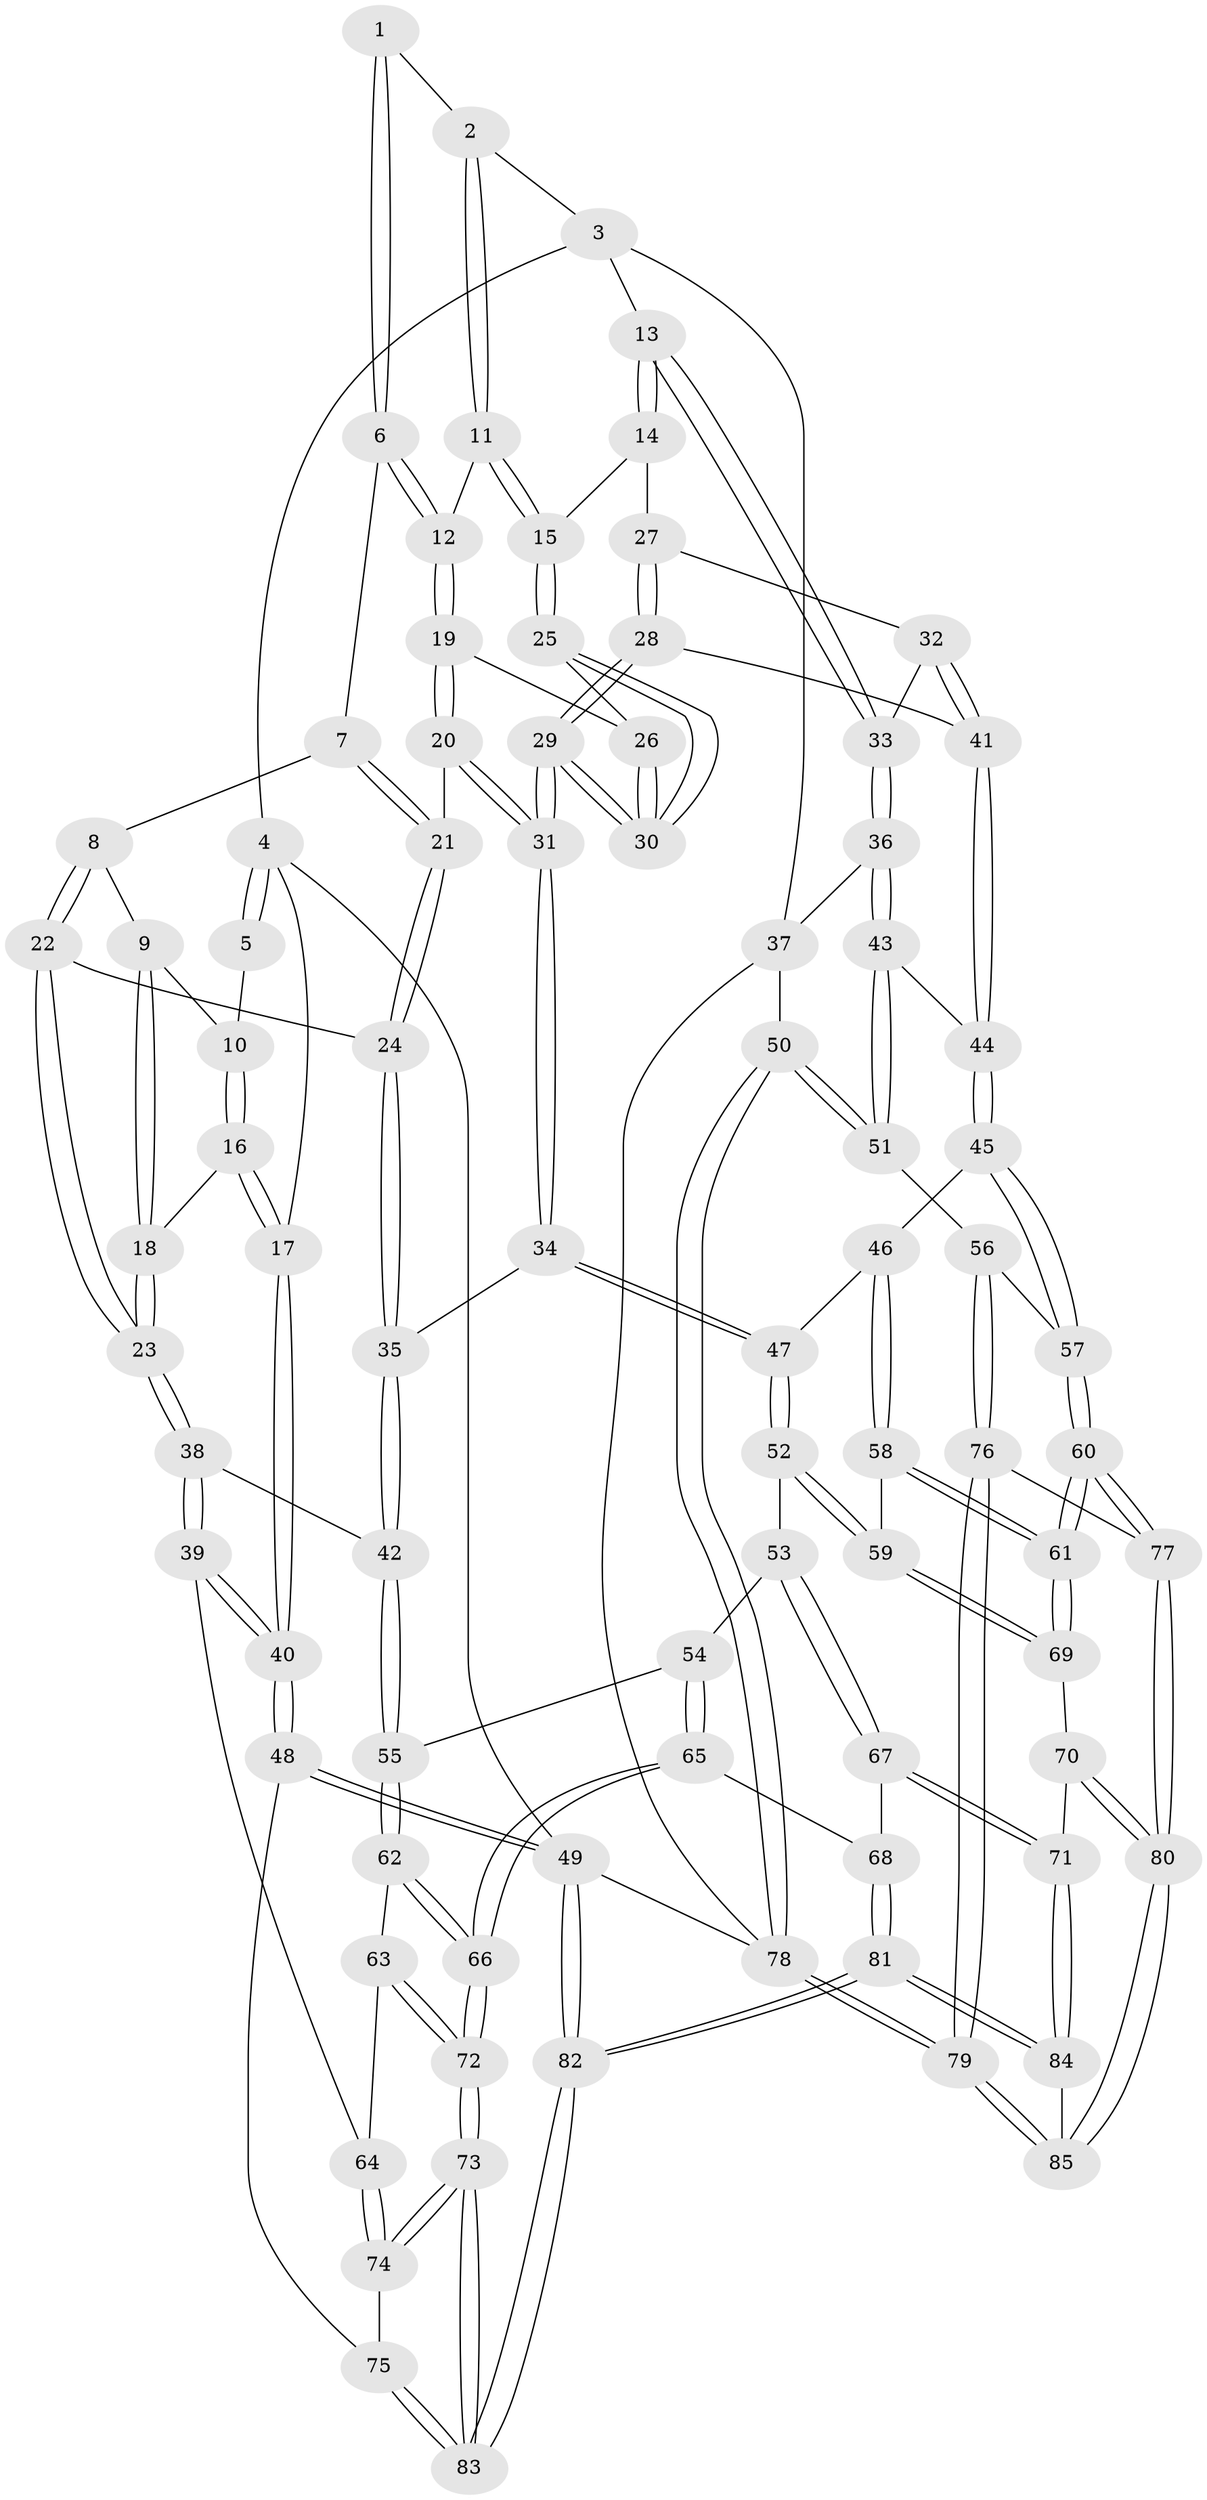 // Generated by graph-tools (version 1.1) at 2025/17/03/09/25 04:17:18]
// undirected, 85 vertices, 209 edges
graph export_dot {
graph [start="1"]
  node [color=gray90,style=filled];
  1 [pos="+0.4211841154394861+0"];
  2 [pos="+0.5552412019669658+0"];
  3 [pos="+0.7874596373256407+0"];
  4 [pos="+0+0"];
  5 [pos="+0.15548041426497122+0"];
  6 [pos="+0.35671245650898914+0.07205176410485435"];
  7 [pos="+0.31763281534092047+0.10404956293933454"];
  8 [pos="+0.2862901802108208+0.11167370335220084"];
  9 [pos="+0.26727863658221024+0.09851515136158659"];
  10 [pos="+0.23272812450940736+0.06734694279395494"];
  11 [pos="+0.5751119463317833+0.029030156499742533"];
  12 [pos="+0.4340868058909417+0.13696145068078752"];
  13 [pos="+0.859557704537053+0.15143849634710002"];
  14 [pos="+0.6413474166914765+0.13982167812140758"];
  15 [pos="+0.6166143641736745+0.1284204915102256"];
  16 [pos="+0.013630992047228816+0.17126832671358022"];
  17 [pos="+0+0"];
  18 [pos="+0.04476487215404494+0.19520941308306955"];
  19 [pos="+0.4401026878234216+0.1933232766546821"];
  20 [pos="+0.4389094925371828+0.1944813178555276"];
  21 [pos="+0.3758878924446594+0.23558910350772555"];
  22 [pos="+0.19674543041851303+0.29119503338198477"];
  23 [pos="+0.1669281169680721+0.29861973806274905"];
  24 [pos="+0.3316298442233536+0.3084720294989214"];
  25 [pos="+0.5921272363606072+0.15716468262782785"];
  26 [pos="+0.46740170914576024+0.19740870742320799"];
  27 [pos="+0.6614553967826434+0.23699137075947901"];
  28 [pos="+0.6709177705132576+0.3832418449927258"];
  29 [pos="+0.5515279352999732+0.4024002781437971"];
  30 [pos="+0.5498060961987906+0.31744077429187106"];
  31 [pos="+0.521427713117014+0.42375862530148134"];
  32 [pos="+0.8857424211058008+0.2632980911200851"];
  33 [pos="+0.9296992499590122+0.23272305182478117"];
  34 [pos="+0.48093601622541643+0.4576161257028881"];
  35 [pos="+0.4716454367993901+0.4538385459186894"];
  36 [pos="+1+0.28813674366186903"];
  37 [pos="+1+0.28883703041528286"];
  38 [pos="+0.12404258486178342+0.512229889882458"];
  39 [pos="+0+0.5957097924920061"];
  40 [pos="+0+0.6168001695668763"];
  41 [pos="+0.7162432042619571+0.3896665546096472"];
  42 [pos="+0.18395924949176745+0.5320096872744191"];
  43 [pos="+0.8344379367535499+0.5520014855936588"];
  44 [pos="+0.7699459305306373+0.5135317961633667"];
  45 [pos="+0.6588587798042771+0.6082209555735133"];
  46 [pos="+0.6357860877298331+0.6038713078951995"];
  47 [pos="+0.48731274497630017+0.4998500238559263"];
  48 [pos="+0+0.7544296459586067"];
  49 [pos="+0+1"];
  50 [pos="+1+0.7865648281543265"];
  51 [pos="+0.8823820919837342+0.700700521400953"];
  52 [pos="+0.4325520902537982+0.656760413417008"];
  53 [pos="+0.40407622267593407+0.6697937609542408"];
  54 [pos="+0.3489397654578205+0.6723240442483521"];
  55 [pos="+0.2963044084041307+0.6654573382083554"];
  56 [pos="+0.804759690223949+0.737659257226123"];
  57 [pos="+0.7374303760780327+0.7269038838459606"];
  58 [pos="+0.6028961249832618+0.6703207142959161"];
  59 [pos="+0.467914094859939+0.694676281228839"];
  60 [pos="+0.6100604831776967+0.7951444774590644"];
  61 [pos="+0.6086859410495705+0.7938966133741174"];
  62 [pos="+0.25861614164139807+0.7100403891825765"];
  63 [pos="+0.13172646310079386+0.7263555146689757"];
  64 [pos="+0.0942648934667766+0.7069845109204969"];
  65 [pos="+0.2941419299763147+0.8349722610050607"];
  66 [pos="+0.25055035645258406+0.8369222743817972"];
  67 [pos="+0.36619608041644924+0.8435023473061262"];
  68 [pos="+0.31959446435686584+0.8401092603523914"];
  69 [pos="+0.49691643801884644+0.7382859973662212"];
  70 [pos="+0.4584323857799647+0.8294652733232241"];
  71 [pos="+0.3815127671029968+0.8568785983457001"];
  72 [pos="+0.2215064304068254+0.8552577609474412"];
  73 [pos="+0.177008719326731+0.9356805795784064"];
  74 [pos="+0.09578805297978318+0.859982536441479"];
  75 [pos="+0+0.8472482156461852"];
  76 [pos="+0.7753050710586448+0.9055376931221204"];
  77 [pos="+0.6092908675582144+0.8193538510166758"];
  78 [pos="+1+1"];
  79 [pos="+0.8417093421994291+1"];
  80 [pos="+0.5642891561624638+0.9376885528993949"];
  81 [pos="+0.2974516804199423+1"];
  82 [pos="+0.18314301952751058+1"];
  83 [pos="+0.17261278025443366+1"];
  84 [pos="+0.44802158082355126+1"];
  85 [pos="+0.5506947646145003+1"];
  1 -- 2;
  1 -- 6;
  1 -- 6;
  2 -- 3;
  2 -- 11;
  2 -- 11;
  3 -- 4;
  3 -- 13;
  3 -- 37;
  4 -- 5;
  4 -- 5;
  4 -- 17;
  4 -- 49;
  5 -- 10;
  6 -- 7;
  6 -- 12;
  6 -- 12;
  7 -- 8;
  7 -- 21;
  7 -- 21;
  8 -- 9;
  8 -- 22;
  8 -- 22;
  9 -- 10;
  9 -- 18;
  9 -- 18;
  10 -- 16;
  10 -- 16;
  11 -- 12;
  11 -- 15;
  11 -- 15;
  12 -- 19;
  12 -- 19;
  13 -- 14;
  13 -- 14;
  13 -- 33;
  13 -- 33;
  14 -- 15;
  14 -- 27;
  15 -- 25;
  15 -- 25;
  16 -- 17;
  16 -- 17;
  16 -- 18;
  17 -- 40;
  17 -- 40;
  18 -- 23;
  18 -- 23;
  19 -- 20;
  19 -- 20;
  19 -- 26;
  20 -- 21;
  20 -- 31;
  20 -- 31;
  21 -- 24;
  21 -- 24;
  22 -- 23;
  22 -- 23;
  22 -- 24;
  23 -- 38;
  23 -- 38;
  24 -- 35;
  24 -- 35;
  25 -- 26;
  25 -- 30;
  25 -- 30;
  26 -- 30;
  26 -- 30;
  27 -- 28;
  27 -- 28;
  27 -- 32;
  28 -- 29;
  28 -- 29;
  28 -- 41;
  29 -- 30;
  29 -- 30;
  29 -- 31;
  29 -- 31;
  31 -- 34;
  31 -- 34;
  32 -- 33;
  32 -- 41;
  32 -- 41;
  33 -- 36;
  33 -- 36;
  34 -- 35;
  34 -- 47;
  34 -- 47;
  35 -- 42;
  35 -- 42;
  36 -- 37;
  36 -- 43;
  36 -- 43;
  37 -- 50;
  37 -- 78;
  38 -- 39;
  38 -- 39;
  38 -- 42;
  39 -- 40;
  39 -- 40;
  39 -- 64;
  40 -- 48;
  40 -- 48;
  41 -- 44;
  41 -- 44;
  42 -- 55;
  42 -- 55;
  43 -- 44;
  43 -- 51;
  43 -- 51;
  44 -- 45;
  44 -- 45;
  45 -- 46;
  45 -- 57;
  45 -- 57;
  46 -- 47;
  46 -- 58;
  46 -- 58;
  47 -- 52;
  47 -- 52;
  48 -- 49;
  48 -- 49;
  48 -- 75;
  49 -- 82;
  49 -- 82;
  49 -- 78;
  50 -- 51;
  50 -- 51;
  50 -- 78;
  50 -- 78;
  51 -- 56;
  52 -- 53;
  52 -- 59;
  52 -- 59;
  53 -- 54;
  53 -- 67;
  53 -- 67;
  54 -- 55;
  54 -- 65;
  54 -- 65;
  55 -- 62;
  55 -- 62;
  56 -- 57;
  56 -- 76;
  56 -- 76;
  57 -- 60;
  57 -- 60;
  58 -- 59;
  58 -- 61;
  58 -- 61;
  59 -- 69;
  59 -- 69;
  60 -- 61;
  60 -- 61;
  60 -- 77;
  60 -- 77;
  61 -- 69;
  61 -- 69;
  62 -- 63;
  62 -- 66;
  62 -- 66;
  63 -- 64;
  63 -- 72;
  63 -- 72;
  64 -- 74;
  64 -- 74;
  65 -- 66;
  65 -- 66;
  65 -- 68;
  66 -- 72;
  66 -- 72;
  67 -- 68;
  67 -- 71;
  67 -- 71;
  68 -- 81;
  68 -- 81;
  69 -- 70;
  70 -- 71;
  70 -- 80;
  70 -- 80;
  71 -- 84;
  71 -- 84;
  72 -- 73;
  72 -- 73;
  73 -- 74;
  73 -- 74;
  73 -- 83;
  73 -- 83;
  74 -- 75;
  75 -- 83;
  75 -- 83;
  76 -- 77;
  76 -- 79;
  76 -- 79;
  77 -- 80;
  77 -- 80;
  78 -- 79;
  78 -- 79;
  79 -- 85;
  79 -- 85;
  80 -- 85;
  80 -- 85;
  81 -- 82;
  81 -- 82;
  81 -- 84;
  81 -- 84;
  82 -- 83;
  82 -- 83;
  84 -- 85;
}
